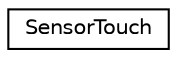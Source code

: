digraph "Graphical Class Hierarchy"
{
  edge [fontname="Helvetica",fontsize="10",labelfontname="Helvetica",labelfontsize="10"];
  node [fontname="Helvetica",fontsize="10",shape=record];
  rankdir="LR";
  Node1 [label="SensorTouch",height=0.2,width=0.4,color="black", fillcolor="white", style="filled",URL="$classSensorTouch.html",tooltip="Class representing a touch sensor. "];
}
